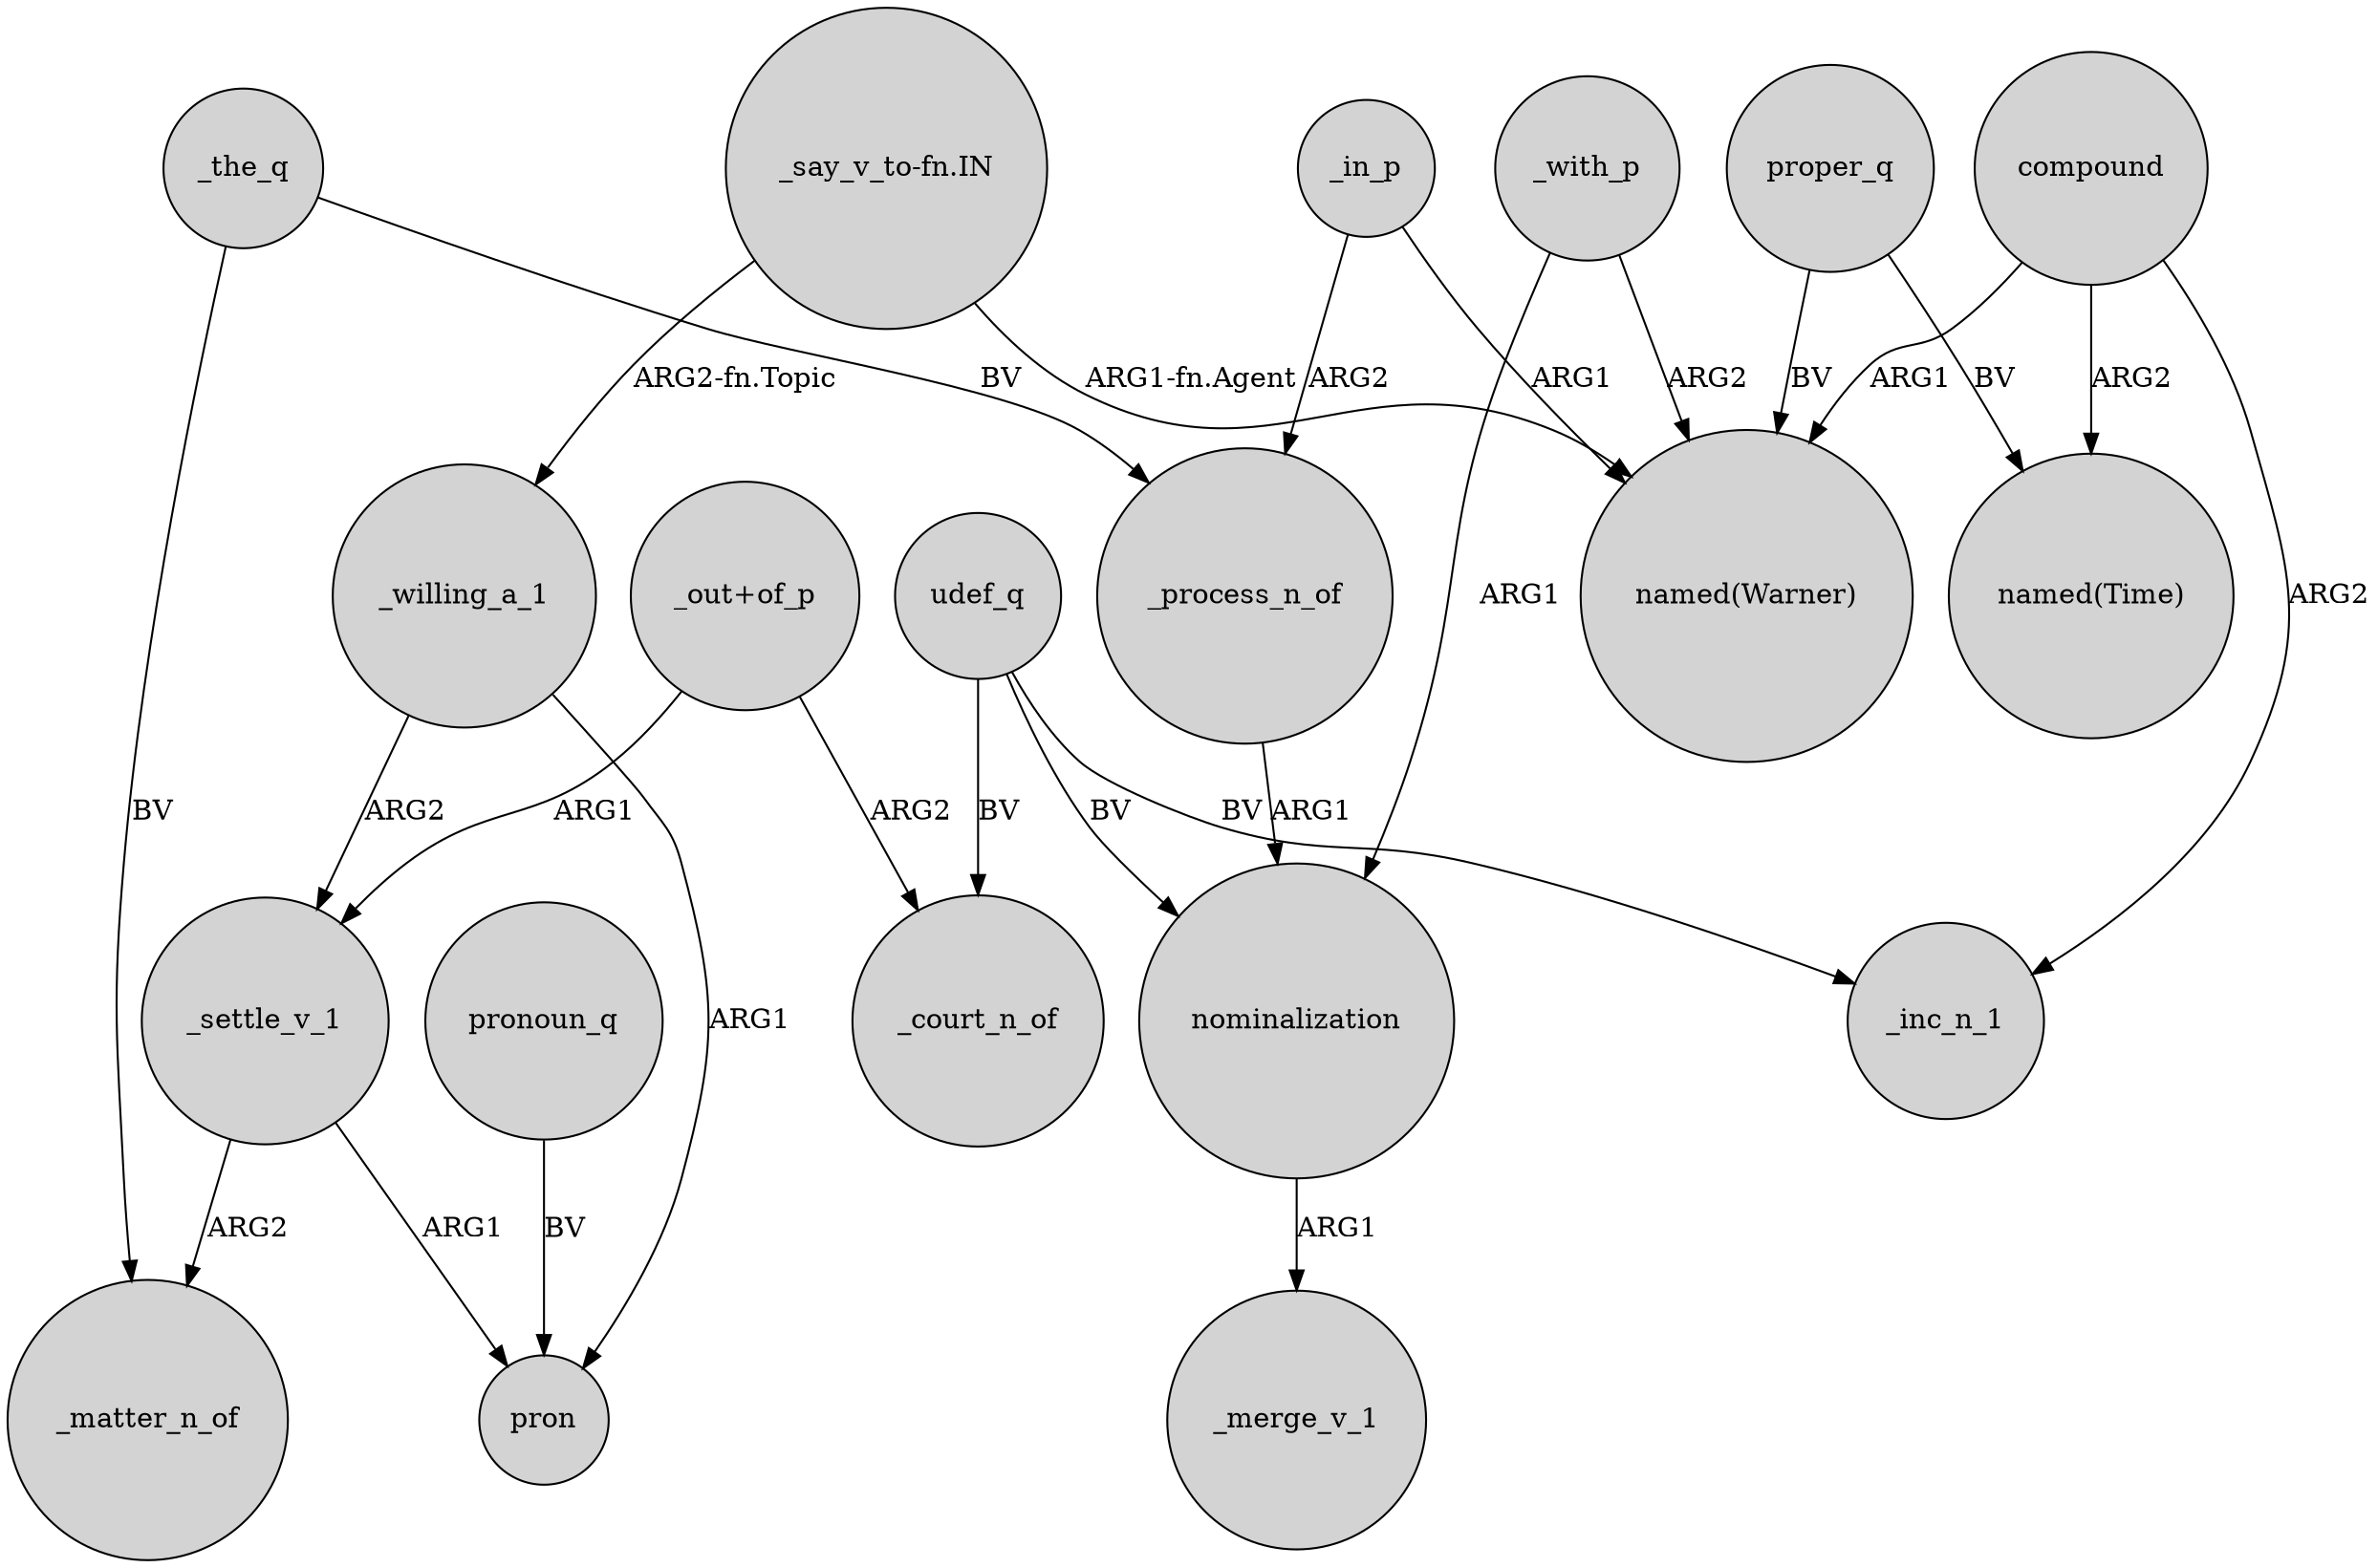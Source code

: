 digraph {
	node [shape=circle style=filled]
	"_out+of_p" -> _settle_v_1 [label=ARG1]
	udef_q -> _inc_n_1 [label=BV]
	nominalization -> _merge_v_1 [label=ARG1]
	_in_p -> _process_n_of [label=ARG2]
	_willing_a_1 -> _settle_v_1 [label=ARG2]
	udef_q -> _court_n_of [label=BV]
	"_say_v_to-fn.IN" -> "named(Warner)" [label="ARG1-fn.Agent"]
	_process_n_of -> nominalization [label=ARG1]
	_the_q -> _matter_n_of [label=BV]
	_settle_v_1 -> _matter_n_of [label=ARG2]
	compound -> "named(Warner)" [label=ARG1]
	pronoun_q -> pron [label=BV]
	_with_p -> "named(Warner)" [label=ARG2]
	_willing_a_1 -> pron [label=ARG1]
	_with_p -> nominalization [label=ARG1]
	udef_q -> nominalization [label=BV]
	_in_p -> "named(Warner)" [label=ARG1]
	"_say_v_to-fn.IN" -> _willing_a_1 [label="ARG2-fn.Topic"]
	"_out+of_p" -> _court_n_of [label=ARG2]
	proper_q -> "named(Time)" [label=BV]
	proper_q -> "named(Warner)" [label=BV]
	compound -> "named(Time)" [label=ARG2]
	_settle_v_1 -> pron [label=ARG1]
	compound -> _inc_n_1 [label=ARG2]
	_the_q -> _process_n_of [label=BV]
}
